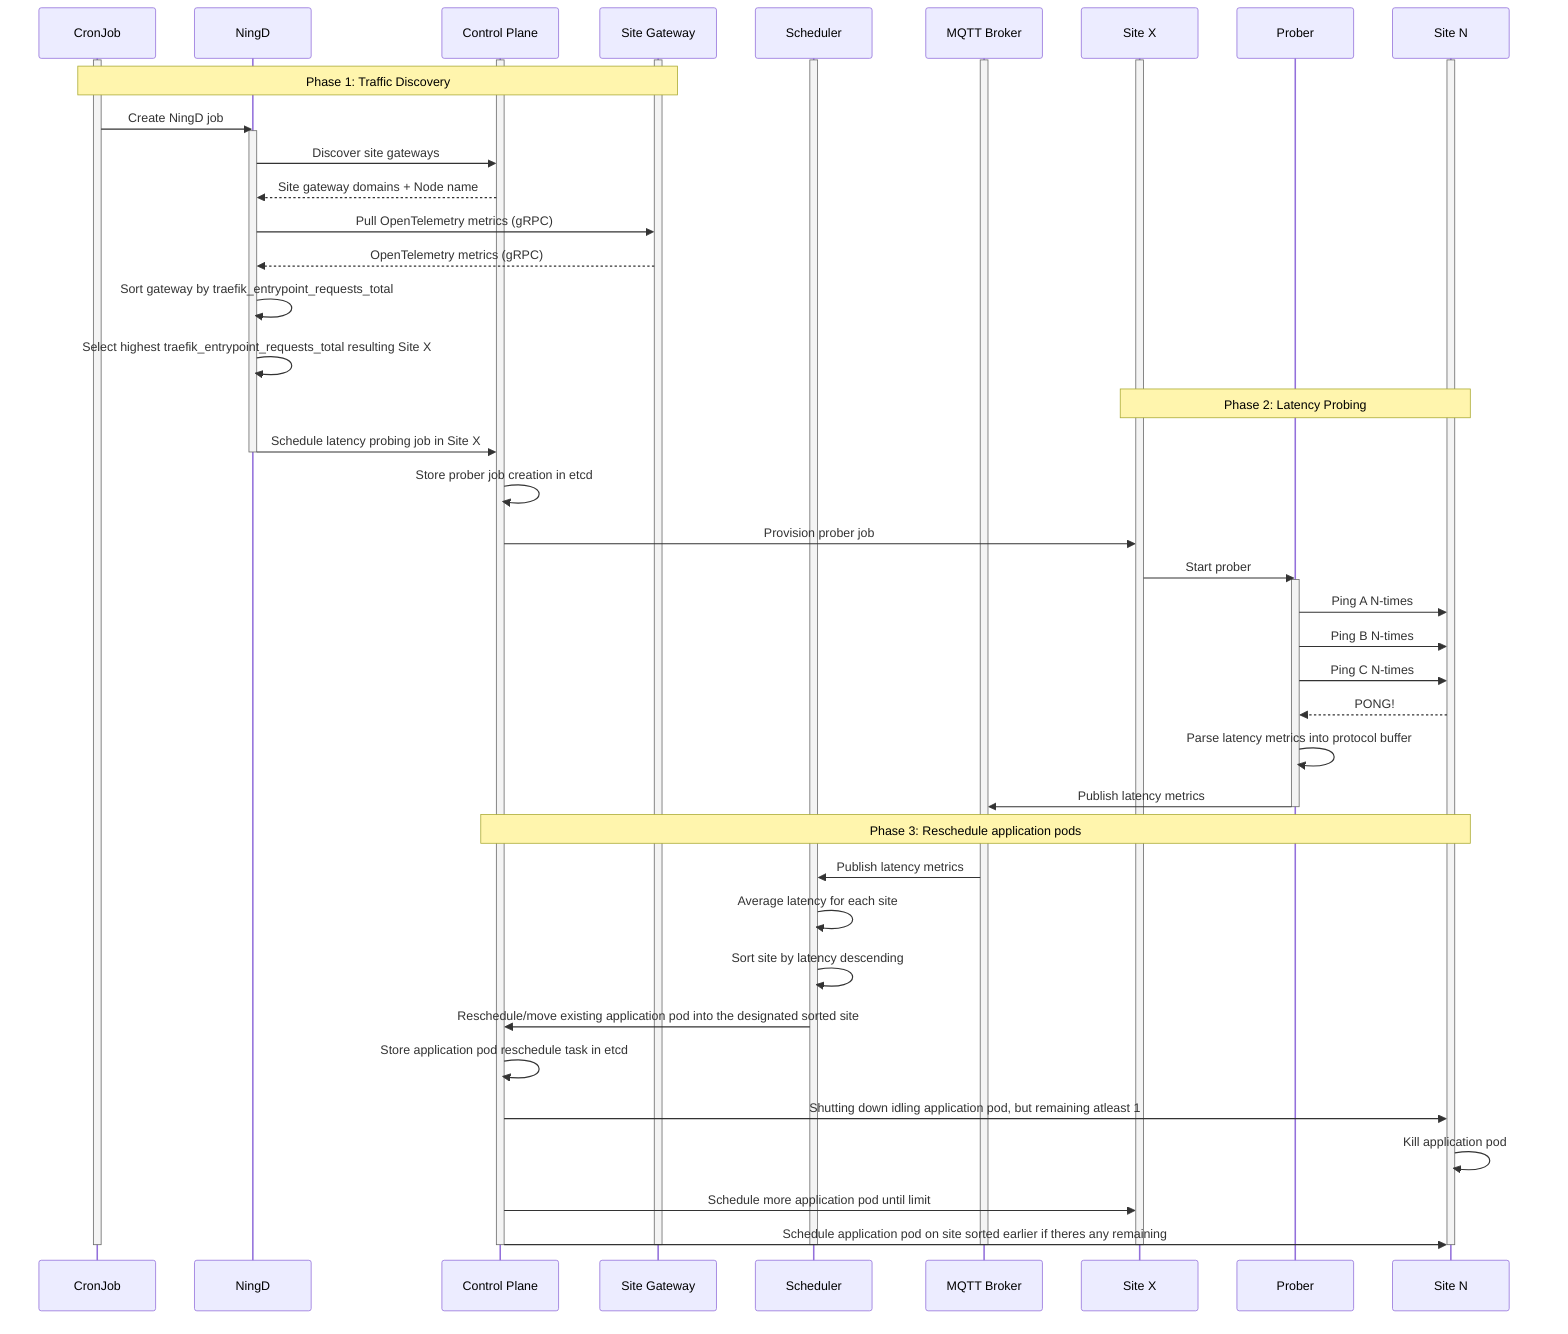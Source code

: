 sequenceDiagram
    participant Cr as CronJob
    participant D as NingD
    participant K as Control Plane
    participant G as Site Gateway
    participant Sc as Scheduler
    participant B as MQTT Broker
    participant SX as Site X
    participant P as Prober
    participant SN as Site N

    activate Cr
    activate K
    activate G
    activate B
    activate SX
    activate SN
    activate Sc

    Note over Cr,G: Phase 1: Traffic Discovery
    Cr->>D: Create NingD job
    activate D
    D->>K: Discover site gateways
    K-->>D: Site gateway domains + Node name
    D->>G: Pull OpenTelemetry metrics (gRPC)
    G-->>D: OpenTelemetry metrics (gRPC)
    D->>D: Sort gateway by traefik_entrypoint_requests_total
    D->>D: Select highest traefik_entrypoint_requests_total resulting Site X

    Note over SX,SN: Phase 2: Latency Probing
    D->>K: Schedule latency probing job in Site X
    deactivate D
    K->>K: Store prober job creation in etcd
    K->>SX: Provision prober job
    SX->>P: Start prober
    activate P
    P->>SN: Ping A N-times
    P->>SN: Ping B N-times
    P->>SN: Ping C N-times
    SN-->>P: PONG!
    P->>P: Parse latency metrics into protocol buffer
    P->>B: Publish latency metrics
    deactivate P

    Note over K,SN: Phase 3: Reschedule application pods
    B->>Sc: Publish latency metrics
    Sc->>Sc: Average latency for each site
    Sc->>Sc: Sort site by latency descending
    Sc->>K: Reschedule/move existing application pod into the designated sorted site
    K->>K: Store application pod reschedule task in etcd
    K->>SN: Shutting down idling application pod, but remaining atleast 1
    SN->>SN: Kill application pod
    K->>SX: Schedule more application pod until limit
    K->>SN: Schedule application pod on site sorted earlier if theres any remaining

    deactivate Cr
    deactivate K
    deactivate G
    deactivate B
    deactivate SX
    deactivate SN
    deactivate Sc